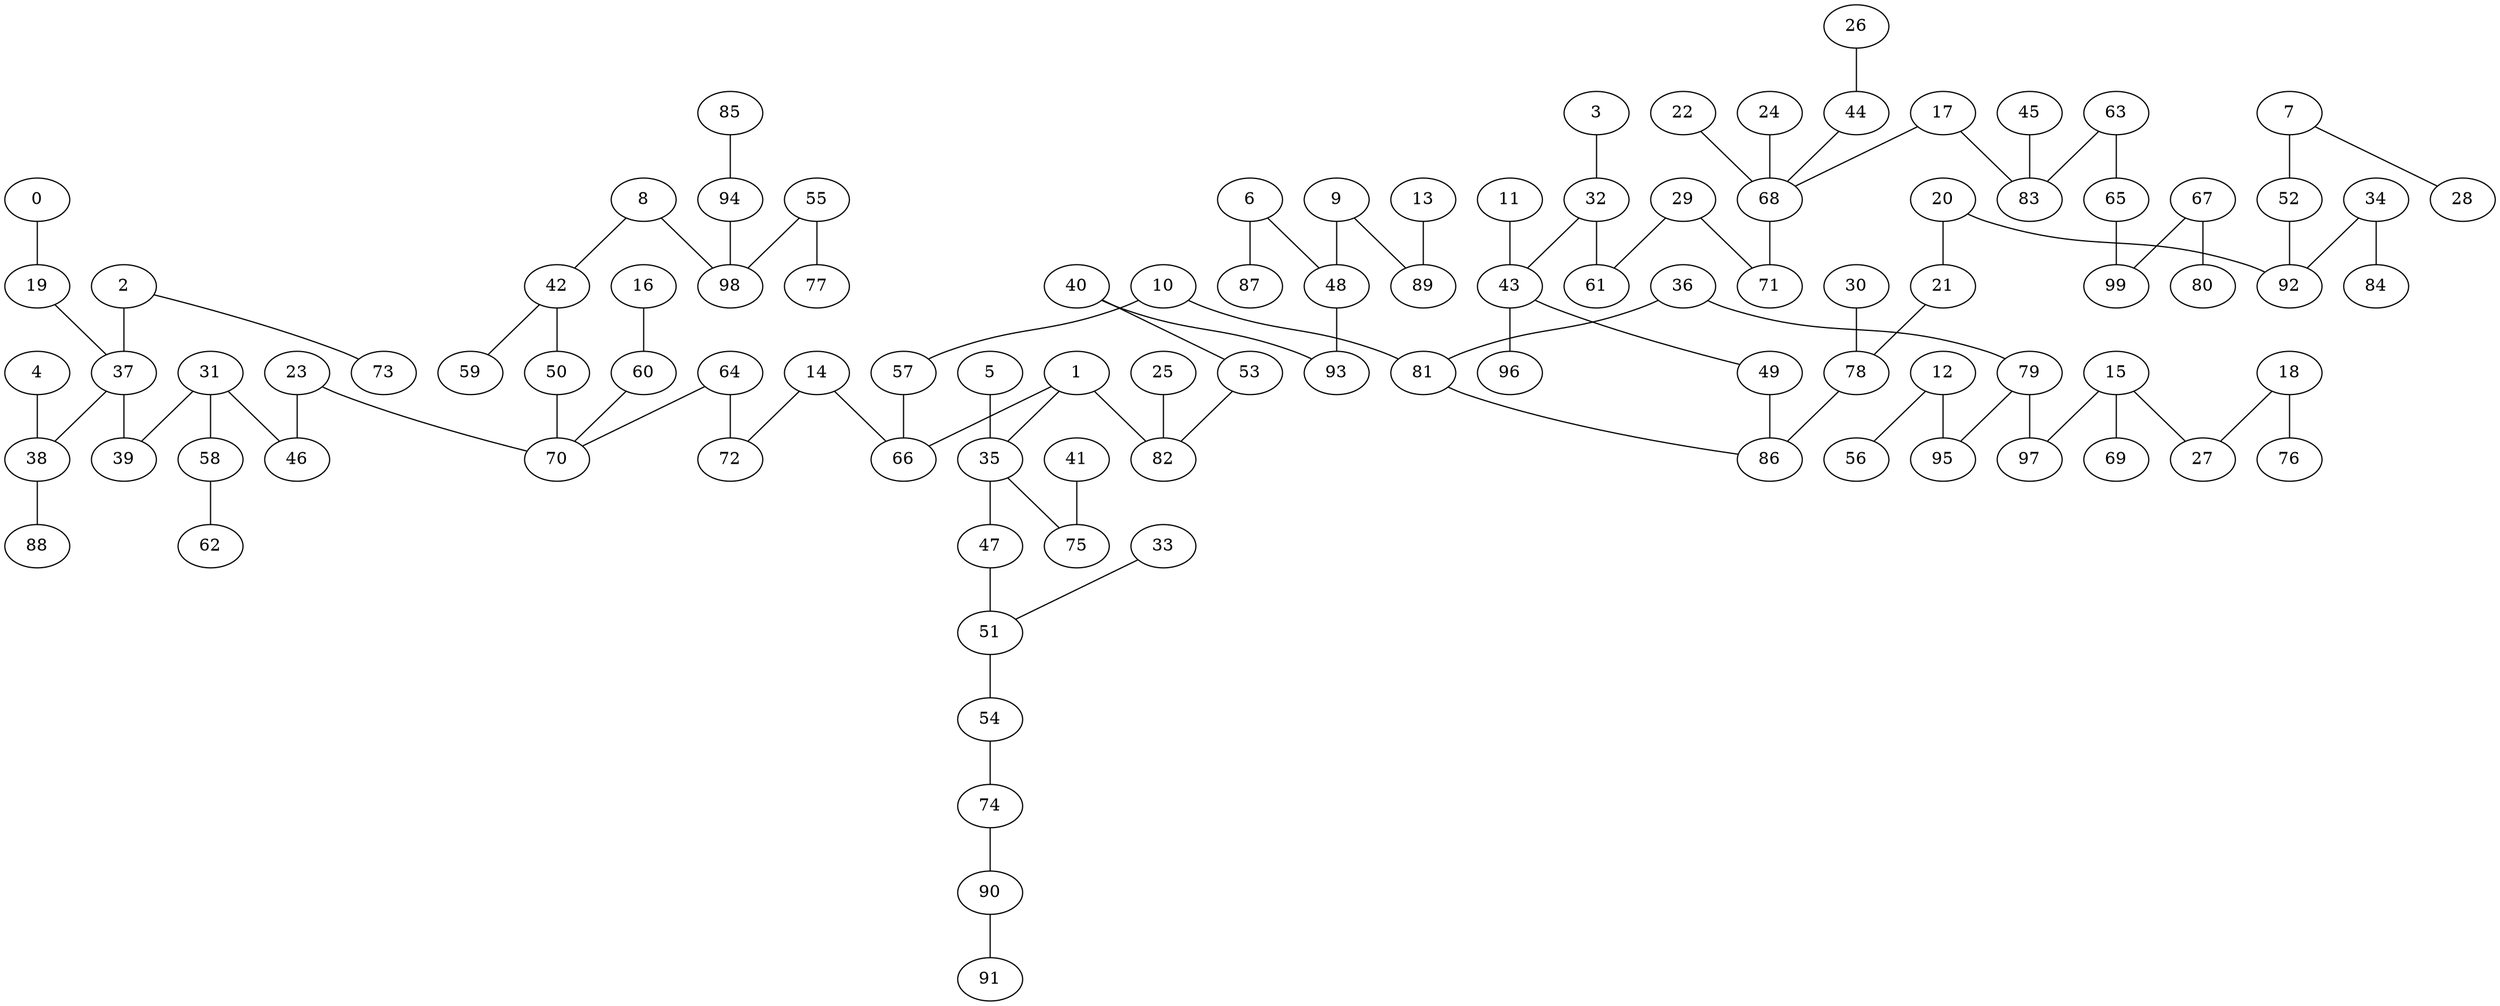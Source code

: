strict graph {
0;
1;
2;
3;
4;
5;
6;
7;
8;
9;
10;
11;
12;
13;
14;
15;
16;
17;
18;
19;
20;
21;
22;
23;
24;
25;
26;
27;
28;
29;
30;
31;
32;
33;
34;
35;
36;
37;
38;
39;
40;
41;
42;
43;
44;
45;
46;
47;
48;
49;
50;
51;
52;
53;
54;
55;
56;
57;
58;
59;
60;
61;
62;
63;
64;
65;
66;
67;
68;
69;
70;
71;
72;
73;
74;
75;
76;
77;
78;
79;
80;
81;
82;
83;
84;
85;
86;
87;
88;
89;
90;
91;
92;
93;
94;
95;
96;
97;
98;
99;
0 -- 19 [weight=5];
1 -- 35 [weight=2];
1 -- 82 [weight=1];
1 -- 66 [weight=3];
2 -- 73 [weight=3];
2 -- 37 [weight=6];
3 -- 32 [weight=2];
4 -- 38 [weight=7];
5 -- 35 [weight=8];
6 -- 87 [weight=3];
6 -- 48 [weight=8];
7 -- 28 [weight=6];
7 -- 52 [weight=8];
8 -- 98 [weight=10];
8 -- 42 [weight=5];
9 -- 89 [weight=5];
9 -- 48 [weight=3];
10 -- 57 [weight=3];
10 -- 81 [weight=8];
11 -- 43 [weight=2];
12 -- 56 [weight=4];
12 -- 95 [weight=10];
13 -- 89 [weight=1];
14 -- 72 [weight=3];
14 -- 66 [weight=4];
15 -- 69 [weight=2];
15 -- 27 [weight=4];
15 -- 97 [weight=3];
16 -- 60 [weight=5];
17 -- 68 [weight=5];
17 -- 83 [weight=6];
18 -- 76 [weight=9];
18 -- 27 [weight=8];
19 -- 37 [weight=2];
20 -- 92 [weight=9];
20 -- 21 [weight=4];
21 -- 78 [weight=7];
22 -- 68 [weight=5];
23 -- 46 [weight=4];
23 -- 70 [weight=8];
24 -- 68 [weight=6];
25 -- 82 [weight=7];
26 -- 44 [weight=2];
29 -- 61 [weight=5];
29 -- 71 [weight=2];
30 -- 78 [weight=6];
31 -- 58 [weight=8];
31 -- 39 [weight=9];
31 -- 46 [weight=2];
32 -- 43 [weight=4];
32 -- 61 [weight=5];
33 -- 51 [weight=2];
34 -- 84 [weight=4];
34 -- 92 [weight=7];
35 -- 75 [weight=2];
35 -- 47 [weight=10];
36 -- 79 [weight=3];
36 -- 81 [weight=6];
37 -- 38 [weight=10];
37 -- 39 [weight=3];
38 -- 88 [weight=4];
40 -- 93 [weight=7];
40 -- 53 [weight=1];
41 -- 75 [weight=4];
42 -- 59 [weight=2];
42 -- 50 [weight=3];
43 -- 96 [weight=1];
43 -- 49 [weight=5];
44 -- 68 [weight=10];
45 -- 83 [weight=1];
47 -- 51 [weight=3];
48 -- 93 [weight=9];
49 -- 86 [weight=8];
50 -- 70 [weight=3];
51 -- 54 [weight=6];
52 -- 92 [weight=3];
53 -- 82 [weight=2];
54 -- 74 [weight=3];
55 -- 77 [weight=3];
55 -- 98 [weight=4];
57 -- 66 [weight=7];
58 -- 62 [weight=1];
60 -- 70 [weight=4];
63 -- 83 [weight=8];
63 -- 65 [weight=7];
64 -- 70 [weight=5];
64 -- 72 [weight=4];
65 -- 99 [weight=7];
67 -- 80 [weight=6];
67 -- 99 [weight=10];
68 -- 71 [weight=10];
74 -- 90 [weight=4];
78 -- 86 [weight=8];
79 -- 95 [weight=3];
79 -- 97 [weight=8];
81 -- 86 [weight=2];
85 -- 94 [weight=7];
90 -- 91 [weight=6];
94 -- 98 [weight=5];
}
